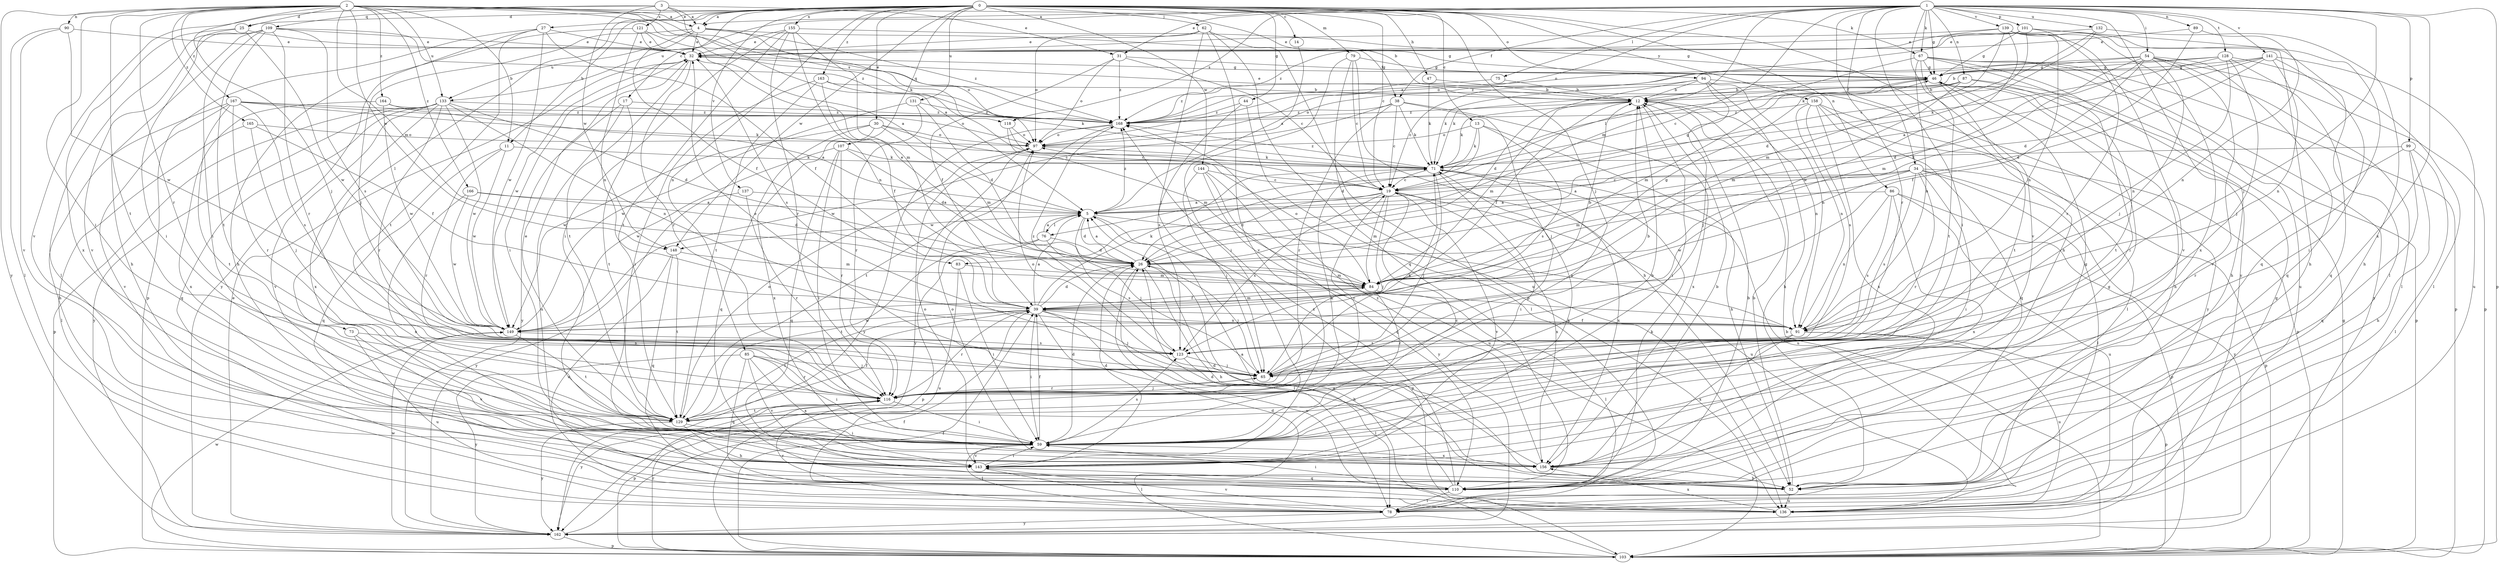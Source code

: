 strict digraph  {
0;
1;
2;
3;
4;
5;
11;
12;
13;
14;
17;
19;
25;
26;
27;
30;
31;
32;
34;
38;
39;
44;
46;
47;
52;
54;
59;
62;
65;
67;
71;
73;
75;
76;
78;
79;
83;
84;
85;
86;
87;
89;
90;
91;
94;
97;
99;
101;
103;
107;
109;
110;
116;
118;
121;
123;
128;
129;
131;
132;
133;
136;
137;
139;
141;
143;
144;
148;
149;
155;
156;
158;
162;
163;
164;
165;
166;
167;
168;
0 -> 4  [label=a];
0 -> 11  [label=b];
0 -> 13  [label=c];
0 -> 14  [label=c];
0 -> 17  [label=c];
0 -> 19  [label=c];
0 -> 25  [label=d];
0 -> 27  [label=e];
0 -> 30  [label=e];
0 -> 44  [label=g];
0 -> 47  [label=h];
0 -> 52  [label=h];
0 -> 62  [label=j];
0 -> 65  [label=j];
0 -> 67  [label=k];
0 -> 73  [label=l];
0 -> 79  [label=m];
0 -> 85  [label=n];
0 -> 86  [label=n];
0 -> 94  [label=o];
0 -> 107  [label=q];
0 -> 131  [label=u];
0 -> 137  [label=v];
0 -> 144  [label=w];
0 -> 148  [label=w];
0 -> 155  [label=x];
0 -> 158  [label=y];
0 -> 163  [label=z];
1 -> 4  [label=a];
1 -> 31  [label=e];
1 -> 34  [label=f];
1 -> 38  [label=f];
1 -> 46  [label=g];
1 -> 54  [label=i];
1 -> 59  [label=i];
1 -> 65  [label=j];
1 -> 67  [label=k];
1 -> 75  [label=l];
1 -> 76  [label=l];
1 -> 83  [label=m];
1 -> 87  [label=n];
1 -> 89  [label=n];
1 -> 97  [label=o];
1 -> 99  [label=p];
1 -> 101  [label=p];
1 -> 103  [label=p];
1 -> 116  [label=r];
1 -> 118  [label=s];
1 -> 128  [label=t];
1 -> 132  [label=u];
1 -> 133  [label=u];
1 -> 139  [label=v];
1 -> 141  [label=v];
1 -> 143  [label=v];
1 -> 156  [label=x];
1 -> 162  [label=y];
2 -> 4  [label=a];
2 -> 11  [label=b];
2 -> 12  [label=b];
2 -> 25  [label=d];
2 -> 59  [label=i];
2 -> 65  [label=j];
2 -> 71  [label=k];
2 -> 83  [label=m];
2 -> 90  [label=n];
2 -> 116  [label=r];
2 -> 118  [label=s];
2 -> 129  [label=t];
2 -> 133  [label=u];
2 -> 148  [label=w];
2 -> 162  [label=y];
2 -> 164  [label=z];
2 -> 165  [label=z];
2 -> 166  [label=z];
2 -> 167  [label=z];
2 -> 168  [label=z];
3 -> 4  [label=a];
3 -> 5  [label=a];
3 -> 31  [label=e];
3 -> 109  [label=q];
3 -> 121  [label=s];
3 -> 143  [label=v];
3 -> 148  [label=w];
4 -> 32  [label=e];
4 -> 38  [label=f];
4 -> 39  [label=f];
4 -> 65  [label=j];
4 -> 97  [label=o];
4 -> 133  [label=u];
4 -> 168  [label=z];
5 -> 26  [label=d];
5 -> 65  [label=j];
5 -> 76  [label=l];
5 -> 91  [label=n];
5 -> 103  [label=p];
5 -> 148  [label=w];
5 -> 168  [label=z];
11 -> 71  [label=k];
11 -> 110  [label=q];
11 -> 116  [label=r];
11 -> 149  [label=w];
12 -> 32  [label=e];
12 -> 39  [label=f];
12 -> 59  [label=i];
12 -> 71  [label=k];
12 -> 84  [label=m];
12 -> 91  [label=n];
12 -> 168  [label=z];
13 -> 26  [label=d];
13 -> 52  [label=h];
13 -> 71  [label=k];
13 -> 97  [label=o];
13 -> 123  [label=s];
14 -> 5  [label=a];
17 -> 129  [label=t];
17 -> 136  [label=u];
17 -> 162  [label=y];
17 -> 168  [label=z];
19 -> 5  [label=a];
19 -> 26  [label=d];
19 -> 46  [label=g];
19 -> 65  [label=j];
19 -> 84  [label=m];
19 -> 123  [label=s];
19 -> 136  [label=u];
19 -> 143  [label=v];
19 -> 156  [label=x];
25 -> 32  [label=e];
25 -> 59  [label=i];
25 -> 149  [label=w];
25 -> 156  [label=x];
26 -> 5  [label=a];
26 -> 32  [label=e];
26 -> 52  [label=h];
26 -> 65  [label=j];
26 -> 78  [label=l];
26 -> 84  [label=m];
27 -> 32  [label=e];
27 -> 39  [label=f];
27 -> 103  [label=p];
27 -> 129  [label=t];
27 -> 149  [label=w];
27 -> 162  [label=y];
30 -> 19  [label=c];
30 -> 84  [label=m];
30 -> 97  [label=o];
30 -> 110  [label=q];
30 -> 149  [label=w];
30 -> 156  [label=x];
31 -> 19  [label=c];
31 -> 39  [label=f];
31 -> 46  [label=g];
31 -> 97  [label=o];
31 -> 168  [label=z];
32 -> 46  [label=g];
32 -> 59  [label=i];
32 -> 116  [label=r];
32 -> 123  [label=s];
32 -> 129  [label=t];
32 -> 149  [label=w];
34 -> 5  [label=a];
34 -> 19  [label=c];
34 -> 59  [label=i];
34 -> 78  [label=l];
34 -> 84  [label=m];
34 -> 103  [label=p];
34 -> 116  [label=r];
34 -> 123  [label=s];
34 -> 149  [label=w];
34 -> 162  [label=y];
38 -> 19  [label=c];
38 -> 65  [label=j];
38 -> 71  [label=k];
38 -> 116  [label=r];
38 -> 149  [label=w];
38 -> 156  [label=x];
38 -> 168  [label=z];
39 -> 5  [label=a];
39 -> 12  [label=b];
39 -> 26  [label=d];
39 -> 52  [label=h];
39 -> 59  [label=i];
39 -> 65  [label=j];
39 -> 71  [label=k];
39 -> 84  [label=m];
39 -> 91  [label=n];
39 -> 116  [label=r];
39 -> 129  [label=t];
39 -> 136  [label=u];
39 -> 149  [label=w];
44 -> 78  [label=l];
44 -> 123  [label=s];
44 -> 168  [label=z];
46 -> 12  [label=b];
46 -> 52  [label=h];
46 -> 71  [label=k];
46 -> 84  [label=m];
46 -> 129  [label=t];
47 -> 12  [label=b];
47 -> 71  [label=k];
52 -> 5  [label=a];
52 -> 12  [label=b];
52 -> 136  [label=u];
54 -> 26  [label=d];
54 -> 39  [label=f];
54 -> 46  [label=g];
54 -> 65  [label=j];
54 -> 78  [label=l];
54 -> 84  [label=m];
54 -> 103  [label=p];
54 -> 110  [label=q];
54 -> 143  [label=v];
54 -> 168  [label=z];
59 -> 12  [label=b];
59 -> 19  [label=c];
59 -> 26  [label=d];
59 -> 39  [label=f];
59 -> 46  [label=g];
59 -> 78  [label=l];
59 -> 123  [label=s];
59 -> 143  [label=v];
59 -> 156  [label=x];
62 -> 32  [label=e];
62 -> 65  [label=j];
62 -> 97  [label=o];
62 -> 103  [label=p];
62 -> 110  [label=q];
62 -> 143  [label=v];
65 -> 12  [label=b];
65 -> 32  [label=e];
65 -> 71  [label=k];
65 -> 97  [label=o];
65 -> 116  [label=r];
67 -> 19  [label=c];
67 -> 46  [label=g];
67 -> 52  [label=h];
67 -> 59  [label=i];
67 -> 91  [label=n];
67 -> 103  [label=p];
67 -> 129  [label=t];
67 -> 136  [label=u];
67 -> 162  [label=y];
71 -> 19  [label=c];
71 -> 59  [label=i];
71 -> 65  [label=j];
71 -> 136  [label=u];
71 -> 156  [label=x];
71 -> 168  [label=z];
73 -> 123  [label=s];
73 -> 136  [label=u];
73 -> 143  [label=v];
75 -> 12  [label=b];
75 -> 168  [label=z];
76 -> 5  [label=a];
76 -> 26  [label=d];
76 -> 103  [label=p];
76 -> 123  [label=s];
76 -> 129  [label=t];
78 -> 116  [label=r];
78 -> 143  [label=v];
78 -> 162  [label=y];
79 -> 19  [label=c];
79 -> 46  [label=g];
79 -> 52  [label=h];
79 -> 59  [label=i];
79 -> 136  [label=u];
83 -> 59  [label=i];
83 -> 84  [label=m];
83 -> 136  [label=u];
84 -> 39  [label=f];
84 -> 46  [label=g];
84 -> 78  [label=l];
84 -> 97  [label=o];
84 -> 116  [label=r];
85 -> 59  [label=i];
85 -> 65  [label=j];
85 -> 110  [label=q];
85 -> 116  [label=r];
85 -> 143  [label=v];
85 -> 156  [label=x];
85 -> 162  [label=y];
86 -> 5  [label=a];
86 -> 91  [label=n];
86 -> 103  [label=p];
86 -> 123  [label=s];
86 -> 136  [label=u];
86 -> 156  [label=x];
87 -> 12  [label=b];
87 -> 71  [label=k];
87 -> 84  [label=m];
87 -> 97  [label=o];
87 -> 103  [label=p];
87 -> 129  [label=t];
89 -> 26  [label=d];
89 -> 32  [label=e];
89 -> 91  [label=n];
90 -> 32  [label=e];
90 -> 78  [label=l];
90 -> 143  [label=v];
90 -> 149  [label=w];
91 -> 39  [label=f];
91 -> 103  [label=p];
91 -> 123  [label=s];
91 -> 136  [label=u];
91 -> 156  [label=x];
94 -> 12  [label=b];
94 -> 19  [label=c];
94 -> 26  [label=d];
94 -> 52  [label=h];
94 -> 65  [label=j];
94 -> 91  [label=n];
94 -> 162  [label=y];
97 -> 71  [label=k];
97 -> 162  [label=y];
99 -> 52  [label=h];
99 -> 71  [label=k];
99 -> 78  [label=l];
99 -> 110  [label=q];
99 -> 116  [label=r];
101 -> 32  [label=e];
101 -> 46  [label=g];
101 -> 71  [label=k];
101 -> 78  [label=l];
101 -> 97  [label=o];
101 -> 110  [label=q];
101 -> 116  [label=r];
103 -> 5  [label=a];
103 -> 12  [label=b];
103 -> 26  [label=d];
103 -> 39  [label=f];
103 -> 46  [label=g];
103 -> 116  [label=r];
103 -> 149  [label=w];
107 -> 26  [label=d];
107 -> 59  [label=i];
107 -> 71  [label=k];
107 -> 110  [label=q];
107 -> 116  [label=r];
107 -> 149  [label=w];
109 -> 32  [label=e];
109 -> 52  [label=h];
109 -> 59  [label=i];
109 -> 78  [label=l];
109 -> 116  [label=r];
109 -> 123  [label=s];
109 -> 129  [label=t];
109 -> 143  [label=v];
109 -> 168  [label=z];
110 -> 12  [label=b];
110 -> 26  [label=d];
110 -> 46  [label=g];
110 -> 59  [label=i];
110 -> 71  [label=k];
110 -> 78  [label=l];
110 -> 168  [label=z];
116 -> 19  [label=c];
116 -> 59  [label=i];
116 -> 65  [label=j];
116 -> 103  [label=p];
116 -> 129  [label=t];
116 -> 162  [label=y];
118 -> 19  [label=c];
118 -> 84  [label=m];
118 -> 97  [label=o];
121 -> 5  [label=a];
121 -> 32  [label=e];
121 -> 46  [label=g];
121 -> 52  [label=h];
121 -> 91  [label=n];
123 -> 65  [label=j];
123 -> 78  [label=l];
123 -> 168  [label=z];
128 -> 46  [label=g];
128 -> 65  [label=j];
128 -> 71  [label=k];
128 -> 78  [label=l];
128 -> 91  [label=n];
128 -> 110  [label=q];
128 -> 168  [label=z];
129 -> 32  [label=e];
129 -> 39  [label=f];
129 -> 52  [label=h];
129 -> 59  [label=i];
129 -> 71  [label=k];
129 -> 97  [label=o];
129 -> 162  [label=y];
131 -> 26  [label=d];
131 -> 116  [label=r];
131 -> 149  [label=w];
131 -> 168  [label=z];
132 -> 19  [label=c];
132 -> 26  [label=d];
132 -> 32  [label=e];
132 -> 52  [label=h];
133 -> 26  [label=d];
133 -> 91  [label=n];
133 -> 103  [label=p];
133 -> 110  [label=q];
133 -> 116  [label=r];
133 -> 143  [label=v];
133 -> 149  [label=w];
133 -> 156  [label=x];
133 -> 162  [label=y];
133 -> 168  [label=z];
136 -> 46  [label=g];
136 -> 156  [label=x];
137 -> 5  [label=a];
137 -> 116  [label=r];
137 -> 162  [label=y];
139 -> 32  [label=e];
139 -> 52  [label=h];
139 -> 84  [label=m];
139 -> 91  [label=n];
139 -> 143  [label=v];
139 -> 149  [label=w];
139 -> 156  [label=x];
139 -> 168  [label=z];
141 -> 5  [label=a];
141 -> 12  [label=b];
141 -> 26  [label=d];
141 -> 46  [label=g];
141 -> 59  [label=i];
141 -> 91  [label=n];
141 -> 136  [label=u];
143 -> 26  [label=d];
143 -> 59  [label=i];
143 -> 71  [label=k];
143 -> 78  [label=l];
143 -> 97  [label=o];
143 -> 110  [label=q];
144 -> 19  [label=c];
144 -> 65  [label=j];
144 -> 110  [label=q];
144 -> 136  [label=u];
144 -> 162  [label=y];
148 -> 84  [label=m];
148 -> 110  [label=q];
148 -> 129  [label=t];
148 -> 136  [label=u];
149 -> 123  [label=s];
149 -> 129  [label=t];
155 -> 32  [label=e];
155 -> 46  [label=g];
155 -> 59  [label=i];
155 -> 84  [label=m];
155 -> 91  [label=n];
155 -> 116  [label=r];
155 -> 129  [label=t];
156 -> 12  [label=b];
156 -> 26  [label=d];
156 -> 52  [label=h];
156 -> 97  [label=o];
156 -> 168  [label=z];
158 -> 78  [label=l];
158 -> 91  [label=n];
158 -> 103  [label=p];
158 -> 110  [label=q];
158 -> 123  [label=s];
158 -> 156  [label=x];
158 -> 168  [label=z];
162 -> 32  [label=e];
162 -> 39  [label=f];
162 -> 103  [label=p];
162 -> 149  [label=w];
163 -> 12  [label=b];
163 -> 39  [label=f];
163 -> 59  [label=i];
163 -> 71  [label=k];
163 -> 129  [label=t];
164 -> 5  [label=a];
164 -> 149  [label=w];
164 -> 156  [label=x];
164 -> 168  [label=z];
165 -> 39  [label=f];
165 -> 65  [label=j];
165 -> 78  [label=l];
165 -> 97  [label=o];
166 -> 5  [label=a];
166 -> 26  [label=d];
166 -> 149  [label=w];
166 -> 156  [label=x];
167 -> 52  [label=h];
167 -> 71  [label=k];
167 -> 97  [label=o];
167 -> 116  [label=r];
167 -> 123  [label=s];
167 -> 129  [label=t];
167 -> 143  [label=v];
167 -> 168  [label=z];
168 -> 97  [label=o];
168 -> 129  [label=t];
168 -> 162  [label=y];
}
